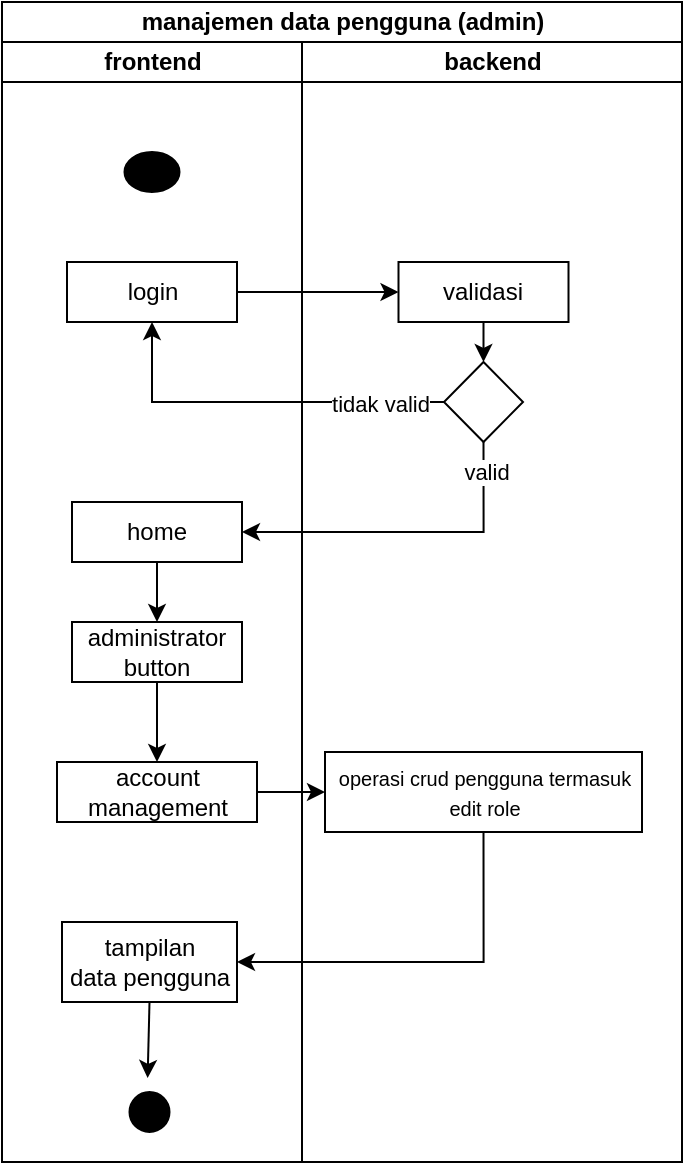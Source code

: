 <mxfile version="24.4.0" type="device">
  <diagram name="Page-1" id="uD3V6Ps8RJY0TsuvvW8w">
    <mxGraphModel dx="779" dy="482" grid="1" gridSize="10" guides="1" tooltips="1" connect="1" arrows="1" fold="1" page="1" pageScale="1" pageWidth="850" pageHeight="1100" math="0" shadow="0">
      <root>
        <mxCell id="0" />
        <mxCell id="1" parent="0" />
        <mxCell id="Z2-0TbJG4JhKnV4NJTQH-1" value="manajemen data pengguna (admin)" style="swimlane;childLayout=stackLayout;resizeParent=1;resizeParentMax=0;startSize=20;html=1;" vertex="1" parent="1">
          <mxGeometry x="240.0" y="190" width="340" height="580" as="geometry" />
        </mxCell>
        <mxCell id="Z2-0TbJG4JhKnV4NJTQH-2" value="frontend" style="swimlane;startSize=20;html=1;" vertex="1" parent="Z2-0TbJG4JhKnV4NJTQH-1">
          <mxGeometry y="20" width="150" height="560" as="geometry" />
        </mxCell>
        <mxCell id="Z2-0TbJG4JhKnV4NJTQH-3" value="" style="ellipse;html=1;shape=startState;fillColor=#000000;strokeColor=#FFFFFF;" vertex="1" parent="Z2-0TbJG4JhKnV4NJTQH-2">
          <mxGeometry x="56.25" y="50" width="37.5" height="30" as="geometry" />
        </mxCell>
        <mxCell id="Z2-0TbJG4JhKnV4NJTQH-4" value="" style="edgeStyle=orthogonalEdgeStyle;html=1;verticalAlign=bottom;endArrow=open;endSize=8;strokeColor=#FFFFFF;rounded=0;entryX=0.5;entryY=0;entryDx=0;entryDy=0;" edge="1" parent="Z2-0TbJG4JhKnV4NJTQH-2" source="Z2-0TbJG4JhKnV4NJTQH-3" target="Z2-0TbJG4JhKnV4NJTQH-5">
          <mxGeometry relative="1" as="geometry">
            <mxPoint x="60.0" y="110" as="targetPoint" />
          </mxGeometry>
        </mxCell>
        <mxCell id="Z2-0TbJG4JhKnV4NJTQH-5" value="login" style="html=1;whiteSpace=wrap;" vertex="1" parent="Z2-0TbJG4JhKnV4NJTQH-2">
          <mxGeometry x="32.5" y="110" width="85" height="30" as="geometry" />
        </mxCell>
        <mxCell id="Z2-0TbJG4JhKnV4NJTQH-6" style="edgeStyle=orthogonalEdgeStyle;rounded=0;orthogonalLoop=1;jettySize=auto;html=1;exitX=0.5;exitY=1;exitDx=0;exitDy=0;entryX=0.5;entryY=0;entryDx=0;entryDy=0;" edge="1" parent="Z2-0TbJG4JhKnV4NJTQH-2" source="Z2-0TbJG4JhKnV4NJTQH-7" target="Z2-0TbJG4JhKnV4NJTQH-8">
          <mxGeometry relative="1" as="geometry" />
        </mxCell>
        <mxCell id="Z2-0TbJG4JhKnV4NJTQH-7" value="home" style="html=1;whiteSpace=wrap;" vertex="1" parent="Z2-0TbJG4JhKnV4NJTQH-2">
          <mxGeometry x="35" y="230" width="85" height="30" as="geometry" />
        </mxCell>
        <mxCell id="Z2-0TbJG4JhKnV4NJTQH-27" style="edgeStyle=orthogonalEdgeStyle;rounded=0;orthogonalLoop=1;jettySize=auto;html=1;exitX=0.5;exitY=1;exitDx=0;exitDy=0;entryX=0.5;entryY=0;entryDx=0;entryDy=0;" edge="1" parent="Z2-0TbJG4JhKnV4NJTQH-2" source="Z2-0TbJG4JhKnV4NJTQH-8" target="Z2-0TbJG4JhKnV4NJTQH-9">
          <mxGeometry relative="1" as="geometry" />
        </mxCell>
        <mxCell id="Z2-0TbJG4JhKnV4NJTQH-8" value="administrator button" style="html=1;whiteSpace=wrap;" vertex="1" parent="Z2-0TbJG4JhKnV4NJTQH-2">
          <mxGeometry x="35" y="290" width="85" height="30" as="geometry" />
        </mxCell>
        <mxCell id="Z2-0TbJG4JhKnV4NJTQH-9" value="account management" style="html=1;whiteSpace=wrap;" vertex="1" parent="Z2-0TbJG4JhKnV4NJTQH-2">
          <mxGeometry x="27.5" y="360" width="100" height="30" as="geometry" />
        </mxCell>
        <mxCell id="Z2-0TbJG4JhKnV4NJTQH-10" value="" style="ellipse;html=1;shape=endState;fillColor=#000000;strokeColor=#ffffff;" vertex="1" parent="Z2-0TbJG4JhKnV4NJTQH-2">
          <mxGeometry x="58.75" y="520" width="30" height="30" as="geometry" />
        </mxCell>
        <mxCell id="Z2-0TbJG4JhKnV4NJTQH-11" value="tampilan data&amp;nbsp;&lt;span style=&quot;text-wrap: nowrap;&quot;&gt;pengguna&lt;/span&gt;" style="html=1;whiteSpace=wrap;" vertex="1" parent="Z2-0TbJG4JhKnV4NJTQH-2">
          <mxGeometry x="30" y="440" width="87.5" height="40" as="geometry" />
        </mxCell>
        <mxCell id="Z2-0TbJG4JhKnV4NJTQH-12" style="edgeStyle=orthogonalEdgeStyle;rounded=0;orthogonalLoop=1;jettySize=auto;html=1;exitX=0.5;exitY=1;exitDx=0;exitDy=0;entryX=0.469;entryY=-0.067;entryDx=0;entryDy=0;entryPerimeter=0;" edge="1" parent="Z2-0TbJG4JhKnV4NJTQH-2" source="Z2-0TbJG4JhKnV4NJTQH-11" target="Z2-0TbJG4JhKnV4NJTQH-10">
          <mxGeometry relative="1" as="geometry" />
        </mxCell>
        <mxCell id="Z2-0TbJG4JhKnV4NJTQH-13" value="backend" style="swimlane;startSize=20;html=1;" vertex="1" parent="Z2-0TbJG4JhKnV4NJTQH-1">
          <mxGeometry x="150" y="20" width="190" height="560" as="geometry" />
        </mxCell>
        <mxCell id="Z2-0TbJG4JhKnV4NJTQH-24" style="edgeStyle=orthogonalEdgeStyle;rounded=0;orthogonalLoop=1;jettySize=auto;html=1;exitX=0.5;exitY=1;exitDx=0;exitDy=0;entryX=0.5;entryY=0;entryDx=0;entryDy=0;" edge="1" parent="Z2-0TbJG4JhKnV4NJTQH-13" source="Z2-0TbJG4JhKnV4NJTQH-14" target="Z2-0TbJG4JhKnV4NJTQH-23">
          <mxGeometry relative="1" as="geometry" />
        </mxCell>
        <mxCell id="Z2-0TbJG4JhKnV4NJTQH-14" value="validasi" style="html=1;whiteSpace=wrap;" vertex="1" parent="Z2-0TbJG4JhKnV4NJTQH-13">
          <mxGeometry x="48.25" y="110" width="85" height="30" as="geometry" />
        </mxCell>
        <mxCell id="Z2-0TbJG4JhKnV4NJTQH-15" value="&lt;font style=&quot;font-size: 10px;&quot;&gt;operasi crud&amp;nbsp;&lt;span style=&quot;text-wrap: nowrap;&quot;&gt;pengguna&lt;/span&gt;&amp;nbsp;termasuk edit role&lt;/font&gt;" style="html=1;whiteSpace=wrap;" vertex="1" parent="Z2-0TbJG4JhKnV4NJTQH-13">
          <mxGeometry x="11.5" y="355" width="158.5" height="40" as="geometry" />
        </mxCell>
        <mxCell id="Z2-0TbJG4JhKnV4NJTQH-23" value="" style="rhombus;whiteSpace=wrap;html=1;" vertex="1" parent="Z2-0TbJG4JhKnV4NJTQH-13">
          <mxGeometry x="71" y="160" width="39.5" height="40" as="geometry" />
        </mxCell>
        <mxCell id="Z2-0TbJG4JhKnV4NJTQH-17" style="edgeStyle=orthogonalEdgeStyle;rounded=0;orthogonalLoop=1;jettySize=auto;html=1;exitX=1;exitY=0.5;exitDx=0;exitDy=0;entryX=0;entryY=0.5;entryDx=0;entryDy=0;" edge="1" parent="Z2-0TbJG4JhKnV4NJTQH-1" source="Z2-0TbJG4JhKnV4NJTQH-5" target="Z2-0TbJG4JhKnV4NJTQH-14">
          <mxGeometry relative="1" as="geometry" />
        </mxCell>
        <mxCell id="Z2-0TbJG4JhKnV4NJTQH-25" style="edgeStyle=orthogonalEdgeStyle;rounded=0;orthogonalLoop=1;jettySize=auto;html=1;exitX=0;exitY=0.5;exitDx=0;exitDy=0;entryX=0.5;entryY=1;entryDx=0;entryDy=0;" edge="1" parent="Z2-0TbJG4JhKnV4NJTQH-1" source="Z2-0TbJG4JhKnV4NJTQH-23" target="Z2-0TbJG4JhKnV4NJTQH-5">
          <mxGeometry relative="1" as="geometry" />
        </mxCell>
        <mxCell id="Z2-0TbJG4JhKnV4NJTQH-30" value="tidak valid" style="edgeLabel;html=1;align=center;verticalAlign=middle;resizable=0;points=[];" vertex="1" connectable="0" parent="Z2-0TbJG4JhKnV4NJTQH-25">
          <mxGeometry x="-0.656" y="1" relative="1" as="geometry">
            <mxPoint as="offset" />
          </mxGeometry>
        </mxCell>
        <mxCell id="Z2-0TbJG4JhKnV4NJTQH-26" style="edgeStyle=orthogonalEdgeStyle;rounded=0;orthogonalLoop=1;jettySize=auto;html=1;exitX=0.5;exitY=1;exitDx=0;exitDy=0;entryX=1;entryY=0.5;entryDx=0;entryDy=0;" edge="1" parent="Z2-0TbJG4JhKnV4NJTQH-1" source="Z2-0TbJG4JhKnV4NJTQH-23" target="Z2-0TbJG4JhKnV4NJTQH-7">
          <mxGeometry relative="1" as="geometry" />
        </mxCell>
        <mxCell id="Z2-0TbJG4JhKnV4NJTQH-31" value="valid" style="edgeLabel;html=1;align=center;verticalAlign=middle;resizable=0;points=[];" vertex="1" connectable="0" parent="Z2-0TbJG4JhKnV4NJTQH-26">
          <mxGeometry x="-0.821" y="1" relative="1" as="geometry">
            <mxPoint as="offset" />
          </mxGeometry>
        </mxCell>
        <mxCell id="Z2-0TbJG4JhKnV4NJTQH-28" style="edgeStyle=orthogonalEdgeStyle;rounded=0;orthogonalLoop=1;jettySize=auto;html=1;exitX=1;exitY=0.5;exitDx=0;exitDy=0;" edge="1" parent="Z2-0TbJG4JhKnV4NJTQH-1" source="Z2-0TbJG4JhKnV4NJTQH-9" target="Z2-0TbJG4JhKnV4NJTQH-15">
          <mxGeometry relative="1" as="geometry" />
        </mxCell>
        <mxCell id="Z2-0TbJG4JhKnV4NJTQH-29" style="edgeStyle=orthogonalEdgeStyle;rounded=0;orthogonalLoop=1;jettySize=auto;html=1;exitX=0.5;exitY=1;exitDx=0;exitDy=0;entryX=1;entryY=0.5;entryDx=0;entryDy=0;" edge="1" parent="Z2-0TbJG4JhKnV4NJTQH-1" source="Z2-0TbJG4JhKnV4NJTQH-15" target="Z2-0TbJG4JhKnV4NJTQH-11">
          <mxGeometry relative="1" as="geometry" />
        </mxCell>
      </root>
    </mxGraphModel>
  </diagram>
</mxfile>
